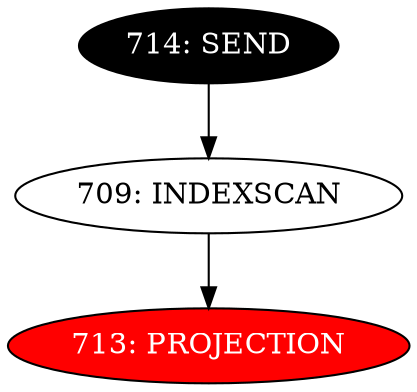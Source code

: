 digraph name {
709 [label="709: INDEXSCAN" ];
709 -> 713;
713 [label="713: PROJECTION" fontcolor="white" style="filled" fillcolor="red"];
714 [label="714: SEND" fontcolor="white" style="filled" fillcolor="black"];
714 -> 709;

}

